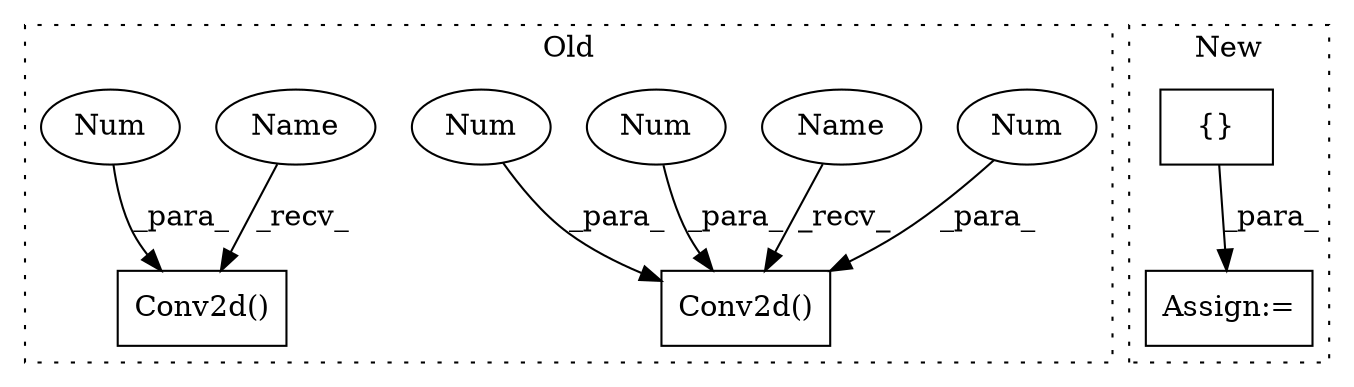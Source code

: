 digraph G {
subgraph cluster0 {
1 [label="Conv2d()" a="75" s="4577,4635" l="10,13" shape="box"];
3 [label="Num" a="76" s="4631" l="1" shape="ellipse"];
4 [label="Num" a="76" s="4628" l="1" shape="ellipse"];
6 [label="Conv2d()" a="75" s="4743,4821" l="10,70" shape="box"];
7 [label="Num" a="76" s="4634" l="1" shape="ellipse"];
8 [label="Num" a="76" s="4820" l="1" shape="ellipse"];
9 [label="Name" a="87" s="4743" l="2" shape="ellipse"];
10 [label="Name" a="87" s="4577" l="2" shape="ellipse"];
label = "Old";
style="dotted";
}
subgraph cluster1 {
2 [label="{}" a="59" s="2590,2590" l="2,1" shape="box"];
5 [label="Assign:=" a="68" s="2587" l="3" shape="box"];
label = "New";
style="dotted";
}
2 -> 5 [label="_para_"];
3 -> 1 [label="_para_"];
4 -> 1 [label="_para_"];
7 -> 1 [label="_para_"];
8 -> 6 [label="_para_"];
9 -> 6 [label="_recv_"];
10 -> 1 [label="_recv_"];
}